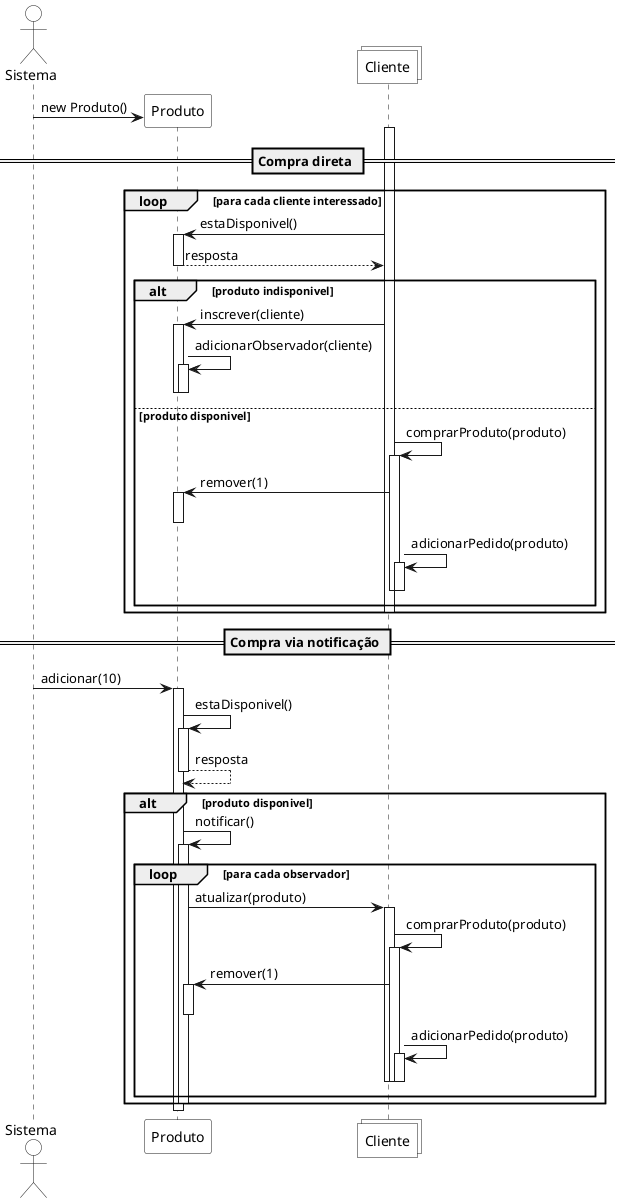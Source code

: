 @startuml
skinparam ActorBackgroundColor white
skinparam ParticipantBackgroundColor white
skinparam CollectionsBackgroundColor white

actor Sistema as sistema
participant Produto as produto
collections Cliente as clientes

sistema -> produto **: new Produto()

== Compra direta ==

loop para cada cliente interessado
	activate clientes
		clientes -> produto ++: estaDisponivel()
		return resposta
	
		alt produto indisponivel
			clientes -> produto ++: inscrever(cliente)
				produto -> produto ++: adicionarObservador(cliente)
				deactivate produto
			deactivate produto
		else produto disponivel
		 	clientes -> clientes ++: comprarProduto(produto)
		 		clientes -> produto ++: remover(1)
		 		deactivate produto
		 		
		 		clientes -> clientes ++: adicionarPedido(produto)
		 		deactivate clientes
		 	deactivate clientes
		end
	deactivate clientes 
end

== Compra via notificação ==

sistema -> produto ++: adicionar(10)
	produto -> produto ++: estaDisponivel()
	return resposta
	
	alt produto disponivel
	 	produto -> produto ++: notificar()
	 	
	 		loop para cada observador
	 			produto -> clientes ++: atualizar(produto)
	 				clientes -> clientes ++: comprarProduto(produto)
		 				clientes -> produto ++: remover(1)
		 				deactivate produto
		 		
		 				clientes -> clientes ++: adicionarPedido(produto)
		 				deactivate clientes
		 			deactivate clientes
		 		deactivate clientes
	 		end
	 	deactivate produto
	end
deactivate produto
@enduml